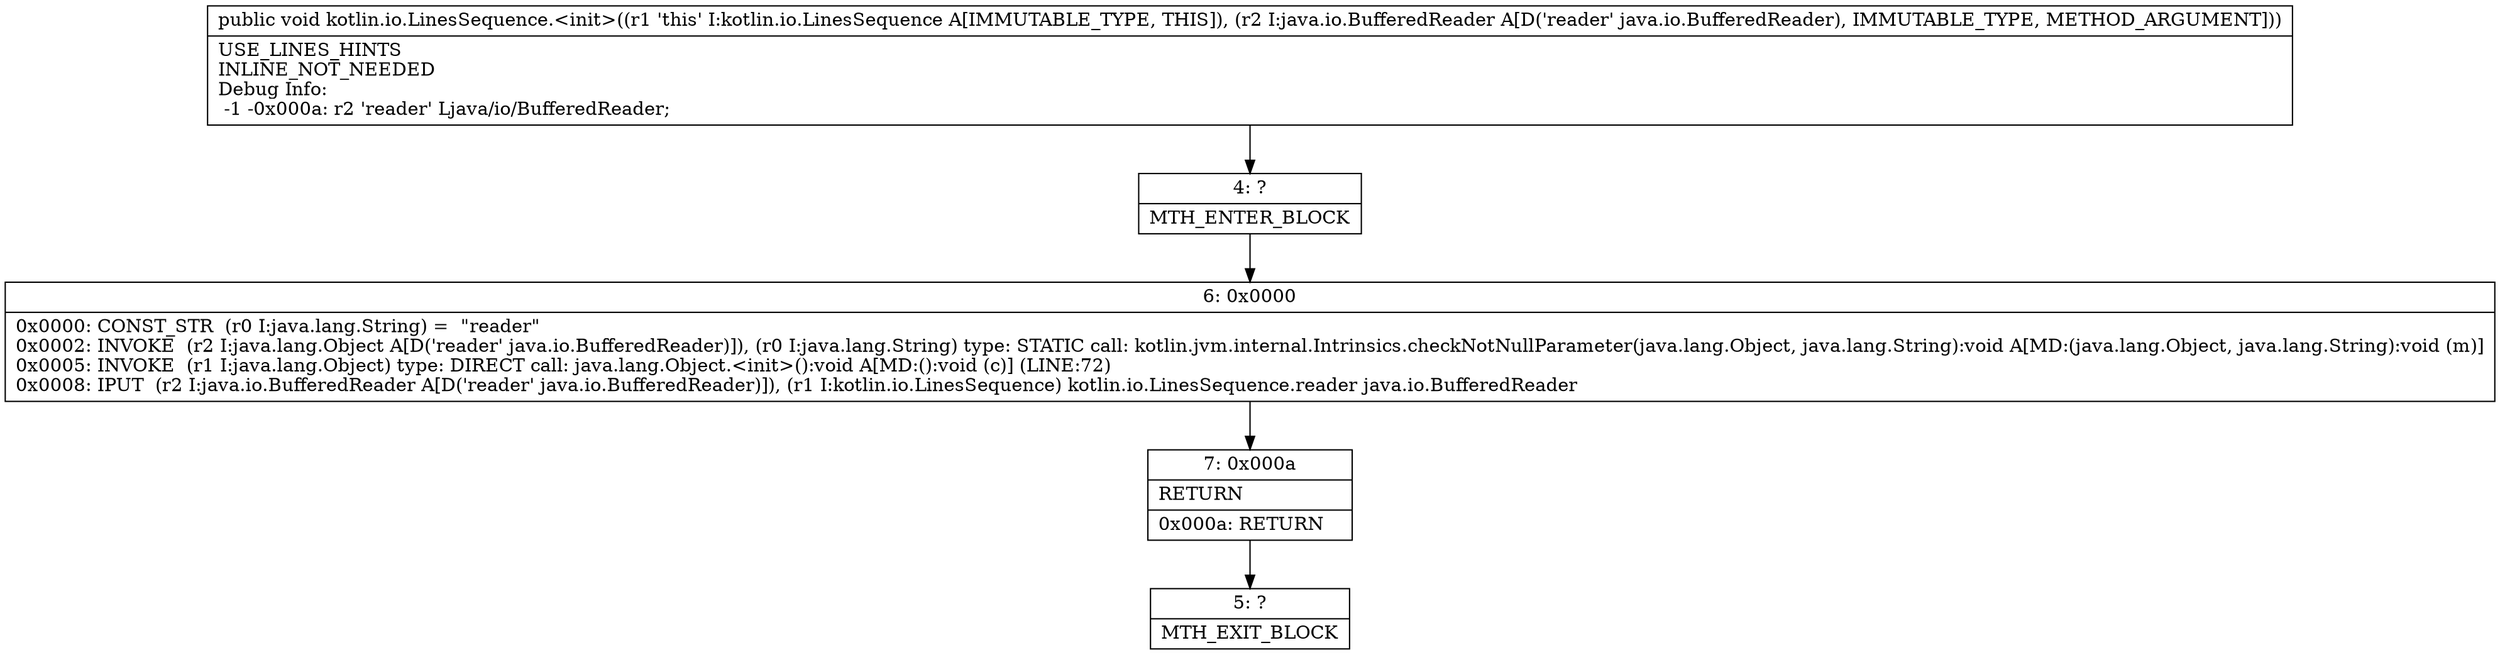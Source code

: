 digraph "CFG forkotlin.io.LinesSequence.\<init\>(Ljava\/io\/BufferedReader;)V" {
Node_4 [shape=record,label="{4\:\ ?|MTH_ENTER_BLOCK\l}"];
Node_6 [shape=record,label="{6\:\ 0x0000|0x0000: CONST_STR  (r0 I:java.lang.String) =  \"reader\" \l0x0002: INVOKE  (r2 I:java.lang.Object A[D('reader' java.io.BufferedReader)]), (r0 I:java.lang.String) type: STATIC call: kotlin.jvm.internal.Intrinsics.checkNotNullParameter(java.lang.Object, java.lang.String):void A[MD:(java.lang.Object, java.lang.String):void (m)]\l0x0005: INVOKE  (r1 I:java.lang.Object) type: DIRECT call: java.lang.Object.\<init\>():void A[MD:():void (c)] (LINE:72)\l0x0008: IPUT  (r2 I:java.io.BufferedReader A[D('reader' java.io.BufferedReader)]), (r1 I:kotlin.io.LinesSequence) kotlin.io.LinesSequence.reader java.io.BufferedReader \l}"];
Node_7 [shape=record,label="{7\:\ 0x000a|RETURN\l|0x000a: RETURN   \l}"];
Node_5 [shape=record,label="{5\:\ ?|MTH_EXIT_BLOCK\l}"];
MethodNode[shape=record,label="{public void kotlin.io.LinesSequence.\<init\>((r1 'this' I:kotlin.io.LinesSequence A[IMMUTABLE_TYPE, THIS]), (r2 I:java.io.BufferedReader A[D('reader' java.io.BufferedReader), IMMUTABLE_TYPE, METHOD_ARGUMENT]))  | USE_LINES_HINTS\lINLINE_NOT_NEEDED\lDebug Info:\l  \-1 \-0x000a: r2 'reader' Ljava\/io\/BufferedReader;\l}"];
MethodNode -> Node_4;Node_4 -> Node_6;
Node_6 -> Node_7;
Node_7 -> Node_5;
}

